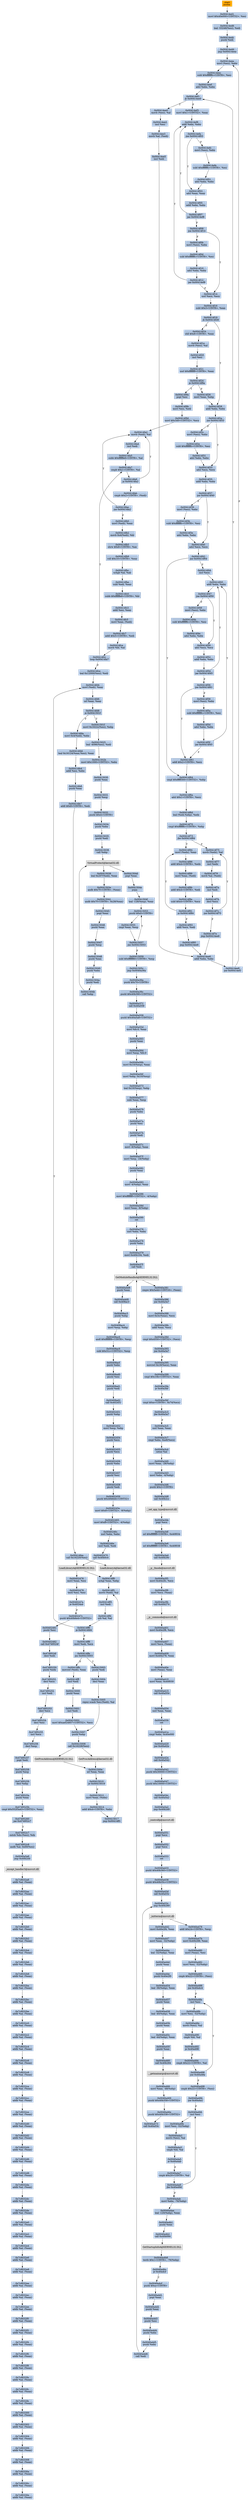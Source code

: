 digraph G {
node[shape=rectangle,style=filled,fillcolor=lightsteelblue,color=lightsteelblue]
bgcolor="transparent"
a0x00414ed0pusha_[label="start\npusha ",fillcolor="orange",color="lightgrey"];
a0x00414ed1movl_0x40e000UINT32_esi[label="0x00414ed1\nmovl $0x40e000<UINT32>, %esi"];
a0x00414ed6leal__53248esi__edi[label="0x00414ed6\nleal -53248(%esi), %edi"];
a0x00414edcpushl_edi[label="0x00414edc\npushl %edi"];
a0x00414eddjmp_0x00414eea[label="0x00414edd\njmp 0x00414eea"];
a0x00414eeamovl_esi__ebx[label="0x00414eea\nmovl (%esi), %ebx"];
a0x00414eecsubl_0xfffffffcUINT8_esi[label="0x00414eec\nsubl $0xfffffffc<UINT8>, %esi"];
a0x00414eefadcl_ebx_ebx[label="0x00414eef\nadcl %ebx, %ebx"];
a0x00414ef1jb_0x00414ee0[label="0x00414ef1\njb 0x00414ee0"];
a0x00414ee0movb_esi__al[label="0x00414ee0\nmovb (%esi), %al"];
a0x00414ee2incl_esi[label="0x00414ee2\nincl %esi"];
a0x00414ee3movb_al_edi_[label="0x00414ee3\nmovb %al, (%edi)"];
a0x00414ee5incl_edi[label="0x00414ee5\nincl %edi"];
a0x00414ee6addl_ebx_ebx[label="0x00414ee6\naddl %ebx, %ebx"];
a0x00414ee8jne_0x00414ef1[label="0x00414ee8\njne 0x00414ef1"];
a0x00414ef3movl_0x1UINT32_eax[label="0x00414ef3\nmovl $0x1<UINT32>, %eax"];
a0x00414ef8addl_ebx_ebx[label="0x00414ef8\naddl %ebx, %ebx"];
a0x00414efajne_0x00414f03[label="0x00414efa\njne 0x00414f03"];
a0x00414f03adcl_eax_eax[label="0x00414f03\nadcl %eax, %eax"];
a0x00414f05addl_ebx_ebx[label="0x00414f05\naddl %ebx, %ebx"];
a0x00414f07jae_0x00414ef8[label="0x00414f07\njae 0x00414ef8"];
a0x00414f09jne_0x00414f14[label="0x00414f09\njne 0x00414f14"];
a0x00414f14xorl_ecx_ecx[label="0x00414f14\nxorl %ecx, %ecx"];
a0x00414f16subl_0x3UINT8_eax[label="0x00414f16\nsubl $0x3<UINT8>, %eax"];
a0x00414f19jb_0x00414f28[label="0x00414f19\njb 0x00414f28"];
a0x00414f1bshll_0x8UINT8_eax[label="0x00414f1b\nshll $0x8<UINT8>, %eax"];
a0x00414f1emovb_esi__al[label="0x00414f1e\nmovb (%esi), %al"];
a0x00414f20incl_esi[label="0x00414f20\nincl %esi"];
a0x00414f21xorl_0xffffffffUINT8_eax[label="0x00414f21\nxorl $0xffffffff<UINT8>, %eax"];
a0x00414f24je_0x00414f9a[label="0x00414f24\nje 0x00414f9a"];
a0x00414f26movl_eax_ebp[label="0x00414f26\nmovl %eax, %ebp"];
a0x00414f28addl_ebx_ebx[label="0x00414f28\naddl %ebx, %ebx"];
a0x00414f2ajne_0x00414f33[label="0x00414f2a\njne 0x00414f33"];
a0x00414f33adcl_ecx_ecx[label="0x00414f33\nadcl %ecx, %ecx"];
a0x00414f35addl_ebx_ebx[label="0x00414f35\naddl %ebx, %ebx"];
a0x00414f37jne_0x00414f40[label="0x00414f37\njne 0x00414f40"];
a0x00414f40adcl_ecx_ecx[label="0x00414f40\nadcl %ecx, %ecx"];
a0x00414f42jne_0x00414f64[label="0x00414f42\njne 0x00414f64"];
a0x00414f64cmpl_0xfffff300UINT32_ebp[label="0x00414f64\ncmpl $0xfffff300<UINT32>, %ebp"];
a0x00414f6aadcl_0x1UINT8_ecx[label="0x00414f6a\nadcl $0x1<UINT8>, %ecx"];
a0x00414f6dleal_ediebp__edx[label="0x00414f6d\nleal (%edi,%ebp), %edx"];
a0x00414f70cmpl_0xfffffffcUINT8_ebp[label="0x00414f70\ncmpl $0xfffffffc<UINT8>, %ebp"];
a0x00414f73jbe_0x00414f84[label="0x00414f73\njbe 0x00414f84"];
a0x00414f84movl_edx__eax[label="0x00414f84\nmovl (%edx), %eax"];
a0x00414f86addl_0x4UINT8_edx[label="0x00414f86\naddl $0x4<UINT8>, %edx"];
a0x00414f89movl_eax_edi_[label="0x00414f89\nmovl %eax, (%edi)"];
a0x00414f8baddl_0x4UINT8_edi[label="0x00414f8b\naddl $0x4<UINT8>, %edi"];
a0x00414f8esubl_0x4UINT8_ecx[label="0x00414f8e\nsubl $0x4<UINT8>, %ecx"];
a0x00414f91ja_0x00414f84[label="0x00414f91\nja 0x00414f84"];
a0x00414f93addl_ecx_edi[label="0x00414f93\naddl %ecx, %edi"];
a0x00414f95jmp_0x00414ee6[label="0x00414f95\njmp 0x00414ee6"];
a0x00414f39movl_esi__ebx[label="0x00414f39\nmovl (%esi), %ebx"];
a0x00414f3bsubl_0xfffffffcUINT8_esi[label="0x00414f3b\nsubl $0xfffffffc<UINT8>, %esi"];
a0x00414f3eadcl_ebx_ebx[label="0x00414f3e\nadcl %ebx, %ebx"];
a0x00414f44incl_ecx[label="0x00414f44\nincl %ecx"];
a0x00414f45addl_ebx_ebx[label="0x00414f45\naddl %ebx, %ebx"];
a0x00414f47jne_0x00414f50[label="0x00414f47\njne 0x00414f50"];
a0x00414f50adcl_ecx_ecx[label="0x00414f50\nadcl %ecx, %ecx"];
a0x00414f52addl_ebx_ebx[label="0x00414f52\naddl %ebx, %ebx"];
a0x00414f54jae_0x00414f45[label="0x00414f54\njae 0x00414f45"];
a0x00414f56jne_0x00414f61[label="0x00414f56\njne 0x00414f61"];
a0x00414f61addl_0x2UINT8_ecx[label="0x00414f61\naddl $0x2<UINT8>, %ecx"];
a0x00414efcmovl_esi__ebx[label="0x00414efc\nmovl (%esi), %ebx"];
a0x00414efesubl_0xfffffffcUINT8_esi[label="0x00414efe\nsubl $0xfffffffc<UINT8>, %esi"];
a0x00414f01adcl_ebx_ebx[label="0x00414f01\nadcl %ebx, %ebx"];
a0x00414f49movl_esi__ebx[label="0x00414f49\nmovl (%esi), %ebx"];
a0x00414f4bsubl_0xfffffffcUINT8_esi[label="0x00414f4b\nsubl $0xfffffffc<UINT8>, %esi"];
a0x00414f4eadcl_ebx_ebx[label="0x00414f4e\nadcl %ebx, %ebx"];
a0x00414f2cmovl_esi__ebx[label="0x00414f2c\nmovl (%esi), %ebx"];
a0x00414f2esubl_0xfffffffcUINT8_esi[label="0x00414f2e\nsubl $0xfffffffc<UINT8>, %esi"];
a0x00414f31adcl_ebx_ebx[label="0x00414f31\nadcl %ebx, %ebx"];
a0x00414f0bmovl_esi__ebx[label="0x00414f0b\nmovl (%esi), %ebx"];
a0x00414f0dsubl_0xfffffffcUINT8_esi[label="0x00414f0d\nsubl $0xfffffffc<UINT8>, %esi"];
a0x00414f10adcl_ebx_ebx[label="0x00414f10\nadcl %ebx, %ebx"];
a0x00414f12jae_0x00414ef8[label="0x00414f12\njae 0x00414ef8"];
a0x00414f58movl_esi__ebx[label="0x00414f58\nmovl (%esi), %ebx"];
a0x00414f5asubl_0xfffffffcUINT8_esi[label="0x00414f5a\nsubl $0xfffffffc<UINT8>, %esi"];
a0x00414f5dadcl_ebx_ebx[label="0x00414f5d\nadcl %ebx, %ebx"];
a0x00414f5fjae_0x00414f45[label="0x00414f5f\njae 0x00414f45"];
a0x00414f75movb_edx__al[label="0x00414f75\nmovb (%edx), %al"];
a0x00414f77incl_edx[label="0x00414f77\nincl %edx"];
a0x00414f78movb_al_edi_[label="0x00414f78\nmovb %al, (%edi)"];
a0x00414f7aincl_edi[label="0x00414f7a\nincl %edi"];
a0x00414f7bdecl_ecx[label="0x00414f7b\ndecl %ecx"];
a0x00414f7cjne_0x00414f75[label="0x00414f7c\njne 0x00414f75"];
a0x00414f7ejmp_0x00414ee6[label="0x00414f7e\njmp 0x00414ee6"];
a0x00414f9apopl_esi[label="0x00414f9a\npopl %esi"];
a0x00414f9bmovl_esi_edi[label="0x00414f9b\nmovl %esi, %edi"];
a0x00414f9dmovl_0x3d0UINT32_ecx[label="0x00414f9d\nmovl $0x3d0<UINT32>, %ecx"];
a0x00414fa2movb_edi__al[label="0x00414fa2\nmovb (%edi), %al"];
a0x00414fa4incl_edi[label="0x00414fa4\nincl %edi"];
a0x00414fa5subb_0xffffffe8UINT8_al[label="0x00414fa5\nsubb $0xffffffe8<UINT8>, %al"];
a0x00414fa7cmpb_0x1UINT8_al[label="0x00414fa7\ncmpb $0x1<UINT8>, %al"];
a0x00414fa9ja_0x00414fa2[label="0x00414fa9\nja 0x00414fa2"];
a0x00414fabcmpb_0x2UINT8_edi_[label="0x00414fab\ncmpb $0x2<UINT8>, (%edi)"];
a0x00414faejne_0x00414fa2[label="0x00414fae\njne 0x00414fa2"];
a0x00414fb0movl_edi__eax[label="0x00414fb0\nmovl (%edi), %eax"];
a0x00414fb2movb_0x4edi__bl[label="0x00414fb2\nmovb 0x4(%edi), %bl"];
a0x00414fb5shrw_0x8UINT8_ax[label="0x00414fb5\nshrw $0x8<UINT8>, %ax"];
a0x00414fb9roll_0x10UINT8_eax[label="0x00414fb9\nroll $0x10<UINT8>, %eax"];
a0x00414fbcxchgb_al_ah[label="0x00414fbc\nxchgb %al, %ah"];
a0x00414fbesubl_edi_eax[label="0x00414fbe\nsubl %edi, %eax"];
a0x00414fc0subb_0xffffffe8UINT8_bl[label="0x00414fc0\nsubb $0xffffffe8<UINT8>, %bl"];
a0x00414fc3addl_esi_eax[label="0x00414fc3\naddl %esi, %eax"];
a0x00414fc5movl_eax_edi_[label="0x00414fc5\nmovl %eax, (%edi)"];
a0x00414fc7addl_0x5UINT8_edi[label="0x00414fc7\naddl $0x5<UINT8>, %edi"];
a0x00414fcamovb_bl_al[label="0x00414fca\nmovb %bl, %al"];
a0x00414fccloop_0x00414fa7[label="0x00414fcc\nloop 0x00414fa7"];
a0x00414fceleal_0x12000esi__edi[label="0x00414fce\nleal 0x12000(%esi), %edi"];
a0x00414fd4movl_edi__eax[label="0x00414fd4\nmovl (%edi), %eax"];
a0x00414fd6orl_eax_eax[label="0x00414fd6\norl %eax, %eax"];
a0x00414fd8je_0x0041501f[label="0x00414fd8\nje 0x0041501f"];
a0x00414fdamovl_0x4edi__ebx[label="0x00414fda\nmovl 0x4(%edi), %ebx"];
a0x00414fddleal_0x16124eaxesi__eax[label="0x00414fdd\nleal 0x16124(%eax,%esi), %eax"];
a0x00414fe4addl_esi_ebx[label="0x00414fe4\naddl %esi, %ebx"];
a0x00414fe6pushl_eax[label="0x00414fe6\npushl %eax"];
a0x00414fe7addl_0x8UINT8_edi[label="0x00414fe7\naddl $0x8<UINT8>, %edi"];
a0x00414feacall_0x16220esi_[label="0x00414fea\ncall 0x16220(%esi)"];
LoadLibraryA_kernel32_dll[label="LoadLibraryA@kernel32.dll",fillcolor="lightgrey",color="lightgrey"];
a0x00414ff0xchgl_eax_ebp[label="0x00414ff0\nxchgl %eax, %ebp"];
a0x00414ff1movb_edi__al[label="0x00414ff1\nmovb (%edi), %al"];
a0x00414ff3incl_edi[label="0x00414ff3\nincl %edi"];
a0x00414ff4orb_al_al[label="0x00414ff4\norb %al, %al"];
a0x00414ff6je_0x00414fd4[label="0x00414ff6\nje 0x00414fd4"];
a0x00414ff8movl_edi_ecx[label="0x00414ff8\nmovl %edi, %ecx"];
a0x00414ffajns_0x00415003[label="0x00414ffa\njns 0x00415003"];
a0x00415003pushl_edi[label="0x00415003\npushl %edi"];
a0x00415004decl_eax[label="0x00415004\ndecl %eax"];
a0x00415005repnz_scasb_es_edi__al[label="0x00415005\nrepnz scasb %es:(%edi), %al"];
a0x00415007pushl_ebp[label="0x00415007\npushl %ebp"];
a0x00415008call_0x16228esi_[label="0x00415008\ncall 0x16228(%esi)"];
GetProcAddress_kernel32_dll[label="GetProcAddress@kernel32.dll",fillcolor="lightgrey",color="lightgrey"];
a0x0041500eorl_eax_eax[label="0x0041500e\norl %eax, %eax"];
a0x00415010je_0x00415019[label="0x00415010\nje 0x00415019"];
a0x00415012movl_eax_ebx_[label="0x00415012\nmovl %eax, (%ebx)"];
a0x00415014addl_0x4UINT8_ebx[label="0x00415014\naddl $0x4<UINT8>, %ebx"];
a0x00415017jmp_0x00414ff1[label="0x00415017\njmp 0x00414ff1"];
GetProcAddress_KERNEL32_DLL[label="GetProcAddress@KERNEL32.DLL",fillcolor="lightgrey",color="lightgrey"];
LoadLibraryA_KERNEL32_DLL[label="LoadLibraryA@KERNEL32.DLL",fillcolor="lightgrey",color="lightgrey"];
a0x00414ffcmovzwl_edi__eax[label="0x00414ffc\nmovzwl (%edi), %eax"];
a0x00414fffincl_edi[label="0x00414fff\nincl %edi"];
a0x00415000pushl_eax[label="0x00415000\npushl %eax"];
a0x00415001incl_edi[label="0x00415001\nincl %edi"];
a0x00415002movl_0xaef24857UINT32_ecx[label="0x00415002\nmovl $0xaef24857<UINT32>, %ecx"];
a0x0041501fmovl_0x1622cesi__ebp[label="0x0041501f\nmovl 0x1622c(%esi), %ebp"];
a0x00415025leal__4096esi__edi[label="0x00415025\nleal -4096(%esi), %edi"];
a0x0041502bmovl_0x1000UINT32_ebx[label="0x0041502b\nmovl $0x1000<UINT32>, %ebx"];
a0x00415030pushl_eax[label="0x00415030\npushl %eax"];
a0x00415031pushl_esp[label="0x00415031\npushl %esp"];
a0x00415032pushl_0x4UINT8[label="0x00415032\npushl $0x4<UINT8>"];
a0x00415034pushl_ebx[label="0x00415034\npushl %ebx"];
a0x00415035pushl_edi[label="0x00415035\npushl %edi"];
a0x00415036call_ebp[label="0x00415036\ncall %ebp"];
VirtualProtect_kernel32_dll[label="VirtualProtect@kernel32.dll",fillcolor="lightgrey",color="lightgrey"];
a0x00415038leal_0x207edi__eax[label="0x00415038\nleal 0x207(%edi), %eax"];
a0x0041503eandb_0x7fUINT8_eax_[label="0x0041503e\nandb $0x7f<UINT8>, (%eax)"];
a0x00415041andb_0x7fUINT8_0x28eax_[label="0x00415041\nandb $0x7f<UINT8>, 0x28(%eax)"];
a0x00415045popl_eax[label="0x00415045\npopl %eax"];
a0x00415046pushl_eax[label="0x00415046\npushl %eax"];
a0x00415047pushl_esp[label="0x00415047\npushl %esp"];
a0x00415048pushl_eax[label="0x00415048\npushl %eax"];
a0x00415049pushl_ebx[label="0x00415049\npushl %ebx"];
a0x0041504apushl_edi[label="0x0041504a\npushl %edi"];
a0x0041504bcall_ebp[label="0x0041504b\ncall %ebp"];
a0x0041504dpopl_eax[label="0x0041504d\npopl %eax"];
a0x0041504epopa_[label="0x0041504e\npopa "];
a0x0041504fleal__128esp__eax[label="0x0041504f\nleal -128(%esp), %eax"];
a0x00415053pushl_0x0UINT8[label="0x00415053\npushl $0x0<UINT8>"];
a0x00415055cmpl_eax_esp[label="0x00415055\ncmpl %eax, %esp"];
a0x00415057jne_0x00415053[label="0x00415057\njne 0x00415053"];
a0x00415059subl_0xffffff80UINT8_esp[label="0x00415059\nsubl $0xffffff80<UINT8>, %esp"];
a0x0041505cjmp_0x0040a36a[label="0x0041505c\njmp 0x0040a36a"];
a0x0040a36apushl_0x70UINT8[label="0x0040a36a\npushl $0x70<UINT8>"];
a0x0040a36cpushl_0x40b390UINT32[label="0x0040a36c\npushl $0x40b390<UINT32>"];
a0x0040a371call_0x40a558[label="0x0040a371\ncall 0x40a558"];
a0x0040a558pushl_0x40a5a8UINT32[label="0x0040a558\npushl $0x40a5a8<UINT32>"];
a0x0040a55dmovl_fs_0_eax[label="0x0040a55d\nmovl %fs:0, %eax"];
a0x0040a563pushl_eax[label="0x0040a563\npushl %eax"];
a0x0040a564movl_esp_fs_0[label="0x0040a564\nmovl %esp, %fs:0"];
a0x0040a56bmovl_0x10esp__eax[label="0x0040a56b\nmovl 0x10(%esp), %eax"];
a0x0040a56fmovl_ebp_0x10esp_[label="0x0040a56f\nmovl %ebp, 0x10(%esp)"];
a0x0040a573leal_0x10esp__ebp[label="0x0040a573\nleal 0x10(%esp), %ebp"];
a0x0040a577subl_eax_esp[label="0x0040a577\nsubl %eax, %esp"];
a0x0040a579pushl_ebx[label="0x0040a579\npushl %ebx"];
a0x0040a57apushl_esi[label="0x0040a57a\npushl %esi"];
a0x0040a57bpushl_edi[label="0x0040a57b\npushl %edi"];
a0x0040a57cmovl__8ebp__eax[label="0x0040a57c\nmovl -8(%ebp), %eax"];
a0x0040a57fmovl_esp__24ebp_[label="0x0040a57f\nmovl %esp, -24(%ebp)"];
a0x0040a582pushl_eax[label="0x0040a582\npushl %eax"];
a0x0040a583movl__4ebp__eax[label="0x0040a583\nmovl -4(%ebp), %eax"];
a0x0040a586movl_0xffffffffUINT32__4ebp_[label="0x0040a586\nmovl $0xffffffff<UINT32>, -4(%ebp)"];
a0x0040a58dmovl_eax__8ebp_[label="0x0040a58d\nmovl %eax, -8(%ebp)"];
a0x0040a590ret[label="0x0040a590\nret"];
a0x0040a376xorl_ebx_ebx[label="0x0040a376\nxorl %ebx, %ebx"];
a0x0040a378pushl_ebx[label="0x0040a378\npushl %ebx"];
a0x0040a379movl_0x40b104_edi[label="0x0040a379\nmovl 0x40b104, %edi"];
a0x0040a37fcall_edi[label="0x0040a37f\ncall %edi"];
GetModuleHandleA_KERNEL32_DLL[label="GetModuleHandleA@KERNEL32.DLL",fillcolor="lightgrey",color="lightgrey"];
a0x0040a381cmpw_0x5a4dUINT16_eax_[label="0x0040a381\ncmpw $0x5a4d<UINT16>, (%eax)"];
a0x0040a386jne_0x40a3a7[label="0x0040a386\njne 0x40a3a7"];
a0x0040a388movl_0x3ceax__ecx[label="0x0040a388\nmovl 0x3c(%eax), %ecx"];
a0x0040a38baddl_eax_ecx[label="0x0040a38b\naddl %eax, %ecx"];
a0x0040a38dcmpl_0x4550UINT32_ecx_[label="0x0040a38d\ncmpl $0x4550<UINT32>, (%ecx)"];
a0x0040a393jne_0x40a3a7[label="0x0040a393\njne 0x40a3a7"];
a0x0040a395movzwl_0x18ecx__eax[label="0x0040a395\nmovzwl 0x18(%ecx), %eax"];
a0x0040a399cmpl_0x10bUINT32_eax[label="0x0040a399\ncmpl $0x10b<UINT32>, %eax"];
a0x0040a39eje_0x40a3bf[label="0x0040a39e\nje 0x40a3bf"];
a0x0040a3bfcmpl_0xeUINT8_0x74ecx_[label="0x0040a3bf\ncmpl $0xe<UINT8>, 0x74(%ecx)"];
a0x0040a3c3jbe_0x40a3a7[label="0x0040a3c3\njbe 0x40a3a7"];
a0x0040a3c5xorl_eax_eax[label="0x0040a3c5\nxorl %eax, %eax"];
a0x0040a3c7cmpl_ebx_0xe8ecx_[label="0x0040a3c7\ncmpl %ebx, 0xe8(%ecx)"];
a0x0040a3cdsetne_al[label="0x0040a3cd\nsetne %al"];
a0x0040a3d0movl_eax__28ebp_[label="0x0040a3d0\nmovl %eax, -28(%ebp)"];
a0x0040a3d3movl_ebx__4ebp_[label="0x0040a3d3\nmovl %ebx, -4(%ebp)"];
a0x0040a3d6pushl_0x2UINT8[label="0x0040a3d6\npushl $0x2<UINT8>"];
a0x0040a3d8call_0x40b2cc[label="0x0040a3d8\ncall 0x40b2cc"];
a__set_app_type_msvcrt_dll[label="__set_app_type@msvcrt.dll",fillcolor="lightgrey",color="lightgrey"];
a0x0040a3depopl_ecx[label="0x0040a3de\npopl %ecx"];
a0x0040a3dforl_0xffffffffUINT8_0x40f034[label="0x0040a3df\norl $0xffffffff<UINT8>, 0x40f034"];
a0x0040a3e6orl_0xffffffffUINT8_0x40f038[label="0x0040a3e6\norl $0xffffffff<UINT8>, 0x40f038"];
a0x0040a3edcall_0x40b29c[label="0x0040a3ed\ncall 0x40b29c"];
a__p__fmode_msvcrt_dll[label="__p__fmode@msvcrt.dll",fillcolor="lightgrey",color="lightgrey"];
a0x0040a3f3movl_0x40e2fc_ecx[label="0x0040a3f3\nmovl 0x40e2fc, %ecx"];
a0x0040a3f9movl_ecx_eax_[label="0x0040a3f9\nmovl %ecx, (%eax)"];
a0x0040a3fbcall_0x40b274[label="0x0040a3fb\ncall 0x40b274"];
a__p__commode_msvcrt_dll[label="__p__commode@msvcrt.dll",fillcolor="lightgrey",color="lightgrey"];
a0x0040a401movl_0x40e2f8_ecx[label="0x0040a401\nmovl 0x40e2f8, %ecx"];
a0x0040a407movl_ecx_eax_[label="0x0040a407\nmovl %ecx, (%eax)"];
a0x0040a409movl_0x40b278_eax[label="0x0040a409\nmovl 0x40b278, %eax"];
a0x0040a40emovl_eax__eax[label="0x0040a40e\nmovl (%eax), %eax"];
a0x0040a410movl_eax_0x40f030[label="0x0040a410\nmovl %eax, 0x40f030"];
a0x0040a415call_0x40a554[label="0x0040a415\ncall 0x40a554"];
a0x0040a554xorl_eax_eax[label="0x0040a554\nxorl %eax, %eax"];
a0x0040a556ret[label="0x0040a556\nret"];
a0x0040a41acmpl_ebx_0x40e000[label="0x0040a41a\ncmpl %ebx, 0x40e000"];
a0x0040a420jne_0x40a42e[label="0x0040a420\njne 0x40a42e"];
a0x0040a42ecall_0x40a542[label="0x0040a42e\ncall 0x40a542"];
a0x0040a542pushl_0x30000UINT32[label="0x0040a542\npushl $0x30000<UINT32>"];
a0x0040a547pushl_0x10000UINT32[label="0x0040a547\npushl $0x10000<UINT32>"];
a0x0040a54ccall_0x40a5a2[label="0x0040a54c\ncall 0x40a5a2"];
a0x0040a5a2jmp_0x40b2d0[label="0x0040a5a2\njmp 0x40b2d0"];
a_controlfp_msvcrt_dll[label="_controlfp@msvcrt.dll",fillcolor="lightgrey",color="lightgrey"];
a0x0040a551popl_ecx[label="0x0040a551\npopl %ecx"];
a0x0040a552popl_ecx[label="0x0040a552\npopl %ecx"];
a0x0040a553ret[label="0x0040a553\nret"];
a0x0040a433pushl_0x40b360UINT32[label="0x0040a433\npushl $0x40b360<UINT32>"];
a0x0040a438pushl_0x40b35cUINT32[label="0x0040a438\npushl $0x40b35c<UINT32>"];
a0x0040a43dcall_0x40a53c[label="0x0040a43d\ncall 0x40a53c"];
a0x0040a53cjmp_0x40b280[label="0x0040a53c\njmp 0x40b280"];
a_initterm_msvcrt_dll[label="_initterm@msvcrt.dll",fillcolor="lightgrey",color="lightgrey"];
a0x0040a442movl_0x40e2f4_eax[label="0x0040a442\nmovl 0x40e2f4, %eax"];
a0x0040a447movl_eax__32ebp_[label="0x0040a447\nmovl %eax, -32(%ebp)"];
a0x0040a44aleal__32ebp__eax[label="0x0040a44a\nleal -32(%ebp), %eax"];
a0x0040a44dpushl_eax[label="0x0040a44d\npushl %eax"];
a0x0040a44epushl_0x40e2f0[label="0x0040a44e\npushl 0x40e2f0"];
a0x0040a454leal__36ebp__eax[label="0x0040a454\nleal -36(%ebp), %eax"];
a0x0040a457pushl_eax[label="0x0040a457\npushl %eax"];
a0x0040a458leal__40ebp__eax[label="0x0040a458\nleal -40(%ebp), %eax"];
a0x0040a45bpushl_eax[label="0x0040a45b\npushl %eax"];
a0x0040a45cleal__44ebp__eax[label="0x0040a45c\nleal -44(%ebp), %eax"];
a0x0040a45fpushl_eax[label="0x0040a45f\npushl %eax"];
a0x0040a460call_0x40b284[label="0x0040a460\ncall 0x40b284"];
a__getmainargs_msvcrt_dll[label="__getmainargs@msvcrt.dll",fillcolor="lightgrey",color="lightgrey"];
a0x0040a466movl_eax__48ebp_[label="0x0040a466\nmovl %eax, -48(%ebp)"];
a0x0040a469pushl_0x40b358UINT32[label="0x0040a469\npushl $0x40b358<UINT32>"];
a0x0040a46epushl_0x40b338UINT32[label="0x0040a46e\npushl $0x40b338<UINT32>"];
a0x0040a473call_0x40a53c[label="0x0040a473\ncall 0x40a53c"];
a0x0040a478addl_0x24UINT8_esp[label="0x0040a478\naddl $0x24<UINT8>, %esp"];
a0x0040a47bmovl_0x40b288_eax[label="0x0040a47b\nmovl 0x40b288, %eax"];
a0x0040a480movl_eax__esi[label="0x0040a480\nmovl (%eax), %esi"];
a0x0040a482movl_esi__52ebp_[label="0x0040a482\nmovl %esi, -52(%ebp)"];
a0x0040a485cmpb_0x22UINT8_esi_[label="0x0040a485\ncmpb $0x22<UINT8>, (%esi)"];
a0x0040a488jne_0x40a4c4[label="0x0040a488\njne 0x40a4c4"];
a0x0040a48aincl_esi[label="0x0040a48a\nincl %esi"];
a0x0040a48bmovl_esi__52ebp_[label="0x0040a48b\nmovl %esi, -52(%ebp)"];
a0x0040a48emovb_esi__al[label="0x0040a48e\nmovb (%esi), %al"];
a0x0040a490cmpb_bl_al[label="0x0040a490\ncmpb %bl, %al"];
a0x0040a492je_0x40a498[label="0x0040a492\nje 0x40a498"];
a0x0040a494cmpb_0x22UINT8_al[label="0x0040a494\ncmpb $0x22<UINT8>, %al"];
a0x0040a496jne_0x40a48a[label="0x0040a496\njne 0x40a48a"];
a0x0040a498cmpb_0x22UINT8_esi_[label="0x0040a498\ncmpb $0x22<UINT8>, (%esi)"];
a0x0040a49bjne_0x40a4a1[label="0x0040a49b\njne 0x40a4a1"];
a0x0040a49dincl_esi[label="0x0040a49d\nincl %esi"];
a0x0040a49emovl_esi__52ebp_[label="0x0040a49e\nmovl %esi, -52(%ebp)"];
a0x0040a4a1movb_esi__al[label="0x0040a4a1\nmovb (%esi), %al"];
a0x0040a4a3cmpb_bl_al[label="0x0040a4a3\ncmpb %bl, %al"];
a0x0040a4a5je_0x40a4ab[label="0x0040a4a5\nje 0x40a4ab"];
a0x0040a4a7cmpb_0x20UINT8_al[label="0x0040a4a7\ncmpb $0x20<UINT8>, %al"];
a0x0040a4a9jbe_0x40a49d[label="0x0040a4a9\njbe 0x40a49d"];
a0x0040a4abmovl_ebx__76ebp_[label="0x0040a4ab\nmovl %ebx, -76(%ebp)"];
a0x0040a4aeleal__120ebp__eax[label="0x0040a4ae\nleal -120(%ebp), %eax"];
a0x0040a4b1pushl_eax[label="0x0040a4b1\npushl %eax"];
a0x0040a4b2call_0x40b094[label="0x0040a4b2\ncall 0x40b094"];
GetStartupInfoA_KERNEL32_DLL[label="GetStartupInfoA@KERNEL32.DLL",fillcolor="lightgrey",color="lightgrey"];
a0x0040a4b8testb_0x1UINT8__76ebp_[label="0x0040a4b8\ntestb $0x1<UINT8>, -76(%ebp)"];
a0x0040a4bcje_0x40a4cf[label="0x0040a4bc\nje 0x40a4cf"];
a0x0040a4cfpushl_0xaUINT8[label="0x0040a4cf\npushl $0xa<UINT8>"];
a0x0040a4d1popl_eax[label="0x0040a4d1\npopl %eax"];
a0x0040a4d2pushl_eax[label="0x0040a4d2\npushl %eax"];
a0x0040a4d3pushl_esi[label="0x0040a4d3\npushl %esi"];
a0x0040a4d4pushl_ebx[label="0x0040a4d4\npushl %ebx"];
a0x0040a4d5pushl_ebx[label="0x0040a4d5\npushl %ebx"];
a0x0040a4d6call_edi[label="0x0040a4d6\ncall %edi"];
a0x0040a4d8pushl_eax[label="0x0040a4d8\npushl %eax"];
a0x0040a4d9call_0x408ac3[label="0x0040a4d9\ncall 0x408ac3"];
a0x00408ac3pushl_ebp[label="0x00408ac3\npushl %ebp"];
a0x00408ac4movl_esp_ebp[label="0x00408ac4\nmovl %esp, %ebp"];
a0x00408ac6andl_0xfffffff8UINT8_esp[label="0x00408ac6\nandl $0xfffffff8<UINT8>, %esp"];
a0x00408ac9subl_0x31cUINT32_esp[label="0x00408ac9\nsubl $0x31c<UINT32>, %esp"];
a0x00408acfpushl_ebx[label="0x00408acf\npushl %ebx"];
a0x00408ad0pushl_esi[label="0x00408ad0\npushl %esi"];
a0x00408ad1pushl_edi[label="0x00408ad1\npushl %edi"];
a0x00408ad2call_0x402451[label="0x00408ad2\ncall 0x402451"];
a0x00402451pushl_ebp[label="0x00402451\npushl %ebp"];
a0x00402452movl_esp_ebp[label="0x00402452\nmovl %esp, %ebp"];
a0x00402454pushl_ecx[label="0x00402454\npushl %ecx"];
a0x00402455pushl_ecx[label="0x00402455\npushl %ecx"];
a0x00402456pushl_ebx[label="0x00402456\npushl %ebx"];
a0x00402457pushl_esi[label="0x00402457\npushl %esi"];
a0x00402458pushl_edi[label="0x00402458\npushl %edi"];
a0x00402459pushl_0x40b6d4UINT32[label="0x00402459\npushl $0x40b6d4<UINT32>"];
a0x0040245emovl_0x8UINT32__8ebp_[label="0x0040245e\nmovl $0x8<UINT32>, -8(%ebp)"];
a0x00402465movl_0xffUINT32__4ebp_[label="0x00402465\nmovl $0xff<UINT32>, -4(%ebp)"];
a0x0040246cxorl_ebx_ebx[label="0x0040246c\nxorl %ebx, %ebx"];
a0x0040246exorl_edi_edi[label="0x0040246e\nxorl %edi, %edi"];
a0x00402470call_0x40b0c4[label="0x00402470\ncall 0x40b0c4"];
a0x00402476movl_eax_esi[label="0x00402476\nmovl %eax, %esi"];
a0x00402478testl_esi_esi[label="0x00402478\ntestl %esi, %esi"];
a0x0040247aje_0x4024a4[label="0x0040247a\nje 0x4024a4"];
a0x0040247cpushl_0x40b6e4UINT32[label="0x0040247c\npushl $0x40b6e4<UINT32>"];
a0x00402481pushl_esi[label="0x00402481\npushl %esi"];
a0x00402482call_0x4749524f[label="0x00402482\ncall 0x4749524f"];
a0x4749524fdecl_edi[label="0x4749524f\ndecl %edi"];
a0x47495250pushl_edx[label="0x47495250\npushl %edx"];
a0x47495251decl_ecx[label="0x47495251\ndecl %ecx"];
a0x47495252incl_edi[label="0x47495252\nincl %edi"];
a0x47495253decl_ecx[label="0x47495253\ndecl %ecx"];
a0x47495254decl_esi[label="0x47495254\ndecl %esi"];
a0x47495255incl_ecx[label="0x47495255\nincl %ecx"];
a0x47495256decl_esp[label="0x47495256\ndecl %esp"];
a0x47495257popl_edi[label="0x47495257\npopl %edi"];
a0x47495258pushl_esp[label="0x47495258\npushl %esp"];
a0x47495259decl_ebp[label="0x47495259\ndecl %ebp"];
a0x4749525apushl_eax[label="0x4749525a\npushl %eax"];
a0x4749525bcmpl_0x552f3a43UINT32_eax[label="0x4749525b\ncmpl $0x552f3a43<UINT32>, %eax"];
a0x47495260jae_0x474952c7[label="0x47495260\njae 0x474952c7"];
a0x474952c7outsb_ds_esi__dx[label="0x474952c7\noutsb %ds:(%esi), %dx"];
a0x474952c8andb_al_0x69esi_[label="0x474952c8\nandb %al, 0x69(%esi)"];
a0x0040a5a8jmp_0x40b2d4[label="0x0040a5a8\njmp 0x40b2d4"];
a_except_handler3_msvcrt_dll[label="_except_handler3@msvcrt.dll",fillcolor="lightgrey",color="lightgrey"];
a0x7c9032a8addb_al_eax_[label="0x7c9032a8\naddb %al, (%eax)"];
a0x7c9032aaaddb_al_eax_[label="0x7c9032aa\naddb %al, (%eax)"];
a0x7c9032acaddb_al_eax_[label="0x7c9032ac\naddb %al, (%eax)"];
a0x7c9032aeaddb_al_eax_[label="0x7c9032ae\naddb %al, (%eax)"];
a0x7c9032b0addb_al_eax_[label="0x7c9032b0\naddb %al, (%eax)"];
a0x7c9032b2addb_al_eax_[label="0x7c9032b2\naddb %al, (%eax)"];
a0x7c9032b4addb_al_eax_[label="0x7c9032b4\naddb %al, (%eax)"];
a0x7c9032b6addb_al_eax_[label="0x7c9032b6\naddb %al, (%eax)"];
a0x7c9032b8addb_al_eax_[label="0x7c9032b8\naddb %al, (%eax)"];
a0x7c9032baaddb_al_eax_[label="0x7c9032ba\naddb %al, (%eax)"];
a0x7c9032bcaddb_al_eax_[label="0x7c9032bc\naddb %al, (%eax)"];
a0x7c9032beaddb_al_eax_[label="0x7c9032be\naddb %al, (%eax)"];
a0x7c9032c0addb_al_eax_[label="0x7c9032c0\naddb %al, (%eax)"];
a0x7c9032c2addb_al_eax_[label="0x7c9032c2\naddb %al, (%eax)"];
a0x7c9032c4addb_al_eax_[label="0x7c9032c4\naddb %al, (%eax)"];
a0x7c9032c6addb_al_eax_[label="0x7c9032c6\naddb %al, (%eax)"];
a0x7c9032c8addb_al_eax_[label="0x7c9032c8\naddb %al, (%eax)"];
a0x7c9032caaddb_al_eax_[label="0x7c9032ca\naddb %al, (%eax)"];
a0x7c9032ccaddb_al_eax_[label="0x7c9032cc\naddb %al, (%eax)"];
a0x7c9032ceaddb_al_eax_[label="0x7c9032ce\naddb %al, (%eax)"];
a0x7c9032d0addb_al_eax_[label="0x7c9032d0\naddb %al, (%eax)"];
a0x7c9032d2addb_al_eax_[label="0x7c9032d2\naddb %al, (%eax)"];
a0x7c9032d4addb_al_eax_[label="0x7c9032d4\naddb %al, (%eax)"];
a0x7c9032d6addb_al_eax_[label="0x7c9032d6\naddb %al, (%eax)"];
a0x7c9032d8addb_al_eax_[label="0x7c9032d8\naddb %al, (%eax)"];
a0x7c9032daaddb_al_eax_[label="0x7c9032da\naddb %al, (%eax)"];
a0x7c9032dcaddb_al_eax_[label="0x7c9032dc\naddb %al, (%eax)"];
a0x7c9032deaddb_al_eax_[label="0x7c9032de\naddb %al, (%eax)"];
a0x7c9032e0addb_al_eax_[label="0x7c9032e0\naddb %al, (%eax)"];
a0x7c9032e2addb_al_eax_[label="0x7c9032e2\naddb %al, (%eax)"];
a0x7c9032e4addb_al_eax_[label="0x7c9032e4\naddb %al, (%eax)"];
a0x7c9032e6addb_al_eax_[label="0x7c9032e6\naddb %al, (%eax)"];
a0x7c9032e8addb_al_eax_[label="0x7c9032e8\naddb %al, (%eax)"];
a0x7c9032eaaddb_al_eax_[label="0x7c9032ea\naddb %al, (%eax)"];
a0x7c9032ecaddb_al_eax_[label="0x7c9032ec\naddb %al, (%eax)"];
a0x7c9032eeaddb_al_eax_[label="0x7c9032ee\naddb %al, (%eax)"];
a0x7c9032f0addb_al_eax_[label="0x7c9032f0\naddb %al, (%eax)"];
a0x7c9032f2addb_al_eax_[label="0x7c9032f2\naddb %al, (%eax)"];
a0x7c9032f4addb_al_eax_[label="0x7c9032f4\naddb %al, (%eax)"];
a0x7c9032f6addb_al_eax_[label="0x7c9032f6\naddb %al, (%eax)"];
a0x7c9032f8addb_al_eax_[label="0x7c9032f8\naddb %al, (%eax)"];
a0x7c9032faaddb_al_eax_[label="0x7c9032fa\naddb %al, (%eax)"];
a0x7c9032fcaddb_al_eax_[label="0x7c9032fc\naddb %al, (%eax)"];
a0x7c9032feaddb_al_eax_[label="0x7c9032fe\naddb %al, (%eax)"];
a0x7c903300addb_al_eax_[label="0x7c903300\naddb %al, (%eax)"];
a0x7c903302addb_al_eax_[label="0x7c903302\naddb %al, (%eax)"];
a0x7c903304addb_al_eax_[label="0x7c903304\naddb %al, (%eax)"];
a0x7c903306addb_al_eax_[label="0x7c903306\naddb %al, (%eax)"];
a0x7c903308addb_al_eax_[label="0x7c903308\naddb %al, (%eax)"];
a0x7c90330aaddb_al_eax_[label="0x7c90330a\naddb %al, (%eax)"];
a0x7c90330caddb_al_eax_[label="0x7c90330c\naddb %al, (%eax)"];
a0x7c90330eaddb_al_eax_[label="0x7c90330e\naddb %al, (%eax)"];
a0x00414ed0pusha_ -> a0x00414ed1movl_0x40e000UINT32_esi [color="#000000"];
a0x00414ed1movl_0x40e000UINT32_esi -> a0x00414ed6leal__53248esi__edi [color="#000000"];
a0x00414ed6leal__53248esi__edi -> a0x00414edcpushl_edi [color="#000000"];
a0x00414edcpushl_edi -> a0x00414eddjmp_0x00414eea [color="#000000"];
a0x00414eddjmp_0x00414eea -> a0x00414eeamovl_esi__ebx [color="#000000"];
a0x00414eeamovl_esi__ebx -> a0x00414eecsubl_0xfffffffcUINT8_esi [color="#000000"];
a0x00414eecsubl_0xfffffffcUINT8_esi -> a0x00414eefadcl_ebx_ebx [color="#000000"];
a0x00414eefadcl_ebx_ebx -> a0x00414ef1jb_0x00414ee0 [color="#000000"];
a0x00414ef1jb_0x00414ee0 -> a0x00414ee0movb_esi__al [color="#000000",label="T"];
a0x00414ee0movb_esi__al -> a0x00414ee2incl_esi [color="#000000"];
a0x00414ee2incl_esi -> a0x00414ee3movb_al_edi_ [color="#000000"];
a0x00414ee3movb_al_edi_ -> a0x00414ee5incl_edi [color="#000000"];
a0x00414ee5incl_edi -> a0x00414ee6addl_ebx_ebx [color="#000000"];
a0x00414ee6addl_ebx_ebx -> a0x00414ee8jne_0x00414ef1 [color="#000000"];
a0x00414ee8jne_0x00414ef1 -> a0x00414ef1jb_0x00414ee0 [color="#000000",label="T"];
a0x00414ee8jne_0x00414ef1 -> a0x00414eeamovl_esi__ebx [color="#000000",label="F"];
a0x00414ef1jb_0x00414ee0 -> a0x00414ef3movl_0x1UINT32_eax [color="#000000",label="F"];
a0x00414ef3movl_0x1UINT32_eax -> a0x00414ef8addl_ebx_ebx [color="#000000"];
a0x00414ef8addl_ebx_ebx -> a0x00414efajne_0x00414f03 [color="#000000"];
a0x00414efajne_0x00414f03 -> a0x00414f03adcl_eax_eax [color="#000000",label="T"];
a0x00414f03adcl_eax_eax -> a0x00414f05addl_ebx_ebx [color="#000000"];
a0x00414f05addl_ebx_ebx -> a0x00414f07jae_0x00414ef8 [color="#000000"];
a0x00414f07jae_0x00414ef8 -> a0x00414f09jne_0x00414f14 [color="#000000",label="F"];
a0x00414f09jne_0x00414f14 -> a0x00414f14xorl_ecx_ecx [color="#000000",label="T"];
a0x00414f14xorl_ecx_ecx -> a0x00414f16subl_0x3UINT8_eax [color="#000000"];
a0x00414f16subl_0x3UINT8_eax -> a0x00414f19jb_0x00414f28 [color="#000000"];
a0x00414f19jb_0x00414f28 -> a0x00414f1bshll_0x8UINT8_eax [color="#000000",label="F"];
a0x00414f1bshll_0x8UINT8_eax -> a0x00414f1emovb_esi__al [color="#000000"];
a0x00414f1emovb_esi__al -> a0x00414f20incl_esi [color="#000000"];
a0x00414f20incl_esi -> a0x00414f21xorl_0xffffffffUINT8_eax [color="#000000"];
a0x00414f21xorl_0xffffffffUINT8_eax -> a0x00414f24je_0x00414f9a [color="#000000"];
a0x00414f24je_0x00414f9a -> a0x00414f26movl_eax_ebp [color="#000000",label="F"];
a0x00414f26movl_eax_ebp -> a0x00414f28addl_ebx_ebx [color="#000000"];
a0x00414f28addl_ebx_ebx -> a0x00414f2ajne_0x00414f33 [color="#000000"];
a0x00414f2ajne_0x00414f33 -> a0x00414f33adcl_ecx_ecx [color="#000000",label="T"];
a0x00414f33adcl_ecx_ecx -> a0x00414f35addl_ebx_ebx [color="#000000"];
a0x00414f35addl_ebx_ebx -> a0x00414f37jne_0x00414f40 [color="#000000"];
a0x00414f37jne_0x00414f40 -> a0x00414f40adcl_ecx_ecx [color="#000000",label="T"];
a0x00414f40adcl_ecx_ecx -> a0x00414f42jne_0x00414f64 [color="#000000"];
a0x00414f42jne_0x00414f64 -> a0x00414f64cmpl_0xfffff300UINT32_ebp [color="#000000",label="T"];
a0x00414f64cmpl_0xfffff300UINT32_ebp -> a0x00414f6aadcl_0x1UINT8_ecx [color="#000000"];
a0x00414f6aadcl_0x1UINT8_ecx -> a0x00414f6dleal_ediebp__edx [color="#000000"];
a0x00414f6dleal_ediebp__edx -> a0x00414f70cmpl_0xfffffffcUINT8_ebp [color="#000000"];
a0x00414f70cmpl_0xfffffffcUINT8_ebp -> a0x00414f73jbe_0x00414f84 [color="#000000"];
a0x00414f73jbe_0x00414f84 -> a0x00414f84movl_edx__eax [color="#000000",label="T"];
a0x00414f84movl_edx__eax -> a0x00414f86addl_0x4UINT8_edx [color="#000000"];
a0x00414f86addl_0x4UINT8_edx -> a0x00414f89movl_eax_edi_ [color="#000000"];
a0x00414f89movl_eax_edi_ -> a0x00414f8baddl_0x4UINT8_edi [color="#000000"];
a0x00414f8baddl_0x4UINT8_edi -> a0x00414f8esubl_0x4UINT8_ecx [color="#000000"];
a0x00414f8esubl_0x4UINT8_ecx -> a0x00414f91ja_0x00414f84 [color="#000000"];
a0x00414f91ja_0x00414f84 -> a0x00414f93addl_ecx_edi [color="#000000",label="F"];
a0x00414f93addl_ecx_edi -> a0x00414f95jmp_0x00414ee6 [color="#000000"];
a0x00414f95jmp_0x00414ee6 -> a0x00414ee6addl_ebx_ebx [color="#000000"];
a0x00414f37jne_0x00414f40 -> a0x00414f39movl_esi__ebx [color="#000000",label="F"];
a0x00414f39movl_esi__ebx -> a0x00414f3bsubl_0xfffffffcUINT8_esi [color="#000000"];
a0x00414f3bsubl_0xfffffffcUINT8_esi -> a0x00414f3eadcl_ebx_ebx [color="#000000"];
a0x00414f3eadcl_ebx_ebx -> a0x00414f40adcl_ecx_ecx [color="#000000"];
a0x00414f19jb_0x00414f28 -> a0x00414f28addl_ebx_ebx [color="#000000",label="T"];
a0x00414f42jne_0x00414f64 -> a0x00414f44incl_ecx [color="#000000",label="F"];
a0x00414f44incl_ecx -> a0x00414f45addl_ebx_ebx [color="#000000"];
a0x00414f45addl_ebx_ebx -> a0x00414f47jne_0x00414f50 [color="#000000"];
a0x00414f47jne_0x00414f50 -> a0x00414f50adcl_ecx_ecx [color="#000000",label="T"];
a0x00414f50adcl_ecx_ecx -> a0x00414f52addl_ebx_ebx [color="#000000"];
a0x00414f52addl_ebx_ebx -> a0x00414f54jae_0x00414f45 [color="#000000"];
a0x00414f54jae_0x00414f45 -> a0x00414f56jne_0x00414f61 [color="#000000",label="F"];
a0x00414f56jne_0x00414f61 -> a0x00414f61addl_0x2UINT8_ecx [color="#000000",label="T"];
a0x00414f61addl_0x2UINT8_ecx -> a0x00414f64cmpl_0xfffff300UINT32_ebp [color="#000000"];
a0x00414f91ja_0x00414f84 -> a0x00414f84movl_edx__eax [color="#000000",label="T"];
a0x00414efajne_0x00414f03 -> a0x00414efcmovl_esi__ebx [color="#000000",label="F"];
a0x00414efcmovl_esi__ebx -> a0x00414efesubl_0xfffffffcUINT8_esi [color="#000000"];
a0x00414efesubl_0xfffffffcUINT8_esi -> a0x00414f01adcl_ebx_ebx [color="#000000"];
a0x00414f01adcl_ebx_ebx -> a0x00414f03adcl_eax_eax [color="#000000"];
a0x00414f54jae_0x00414f45 -> a0x00414f45addl_ebx_ebx [color="#000000",label="T"];
a0x00414f47jne_0x00414f50 -> a0x00414f49movl_esi__ebx [color="#000000",label="F"];
a0x00414f49movl_esi__ebx -> a0x00414f4bsubl_0xfffffffcUINT8_esi [color="#000000"];
a0x00414f4bsubl_0xfffffffcUINT8_esi -> a0x00414f4eadcl_ebx_ebx [color="#000000"];
a0x00414f4eadcl_ebx_ebx -> a0x00414f50adcl_ecx_ecx [color="#000000"];
a0x00414f07jae_0x00414ef8 -> a0x00414ef8addl_ebx_ebx [color="#000000",label="T"];
a0x00414f2ajne_0x00414f33 -> a0x00414f2cmovl_esi__ebx [color="#000000",label="F"];
a0x00414f2cmovl_esi__ebx -> a0x00414f2esubl_0xfffffffcUINT8_esi [color="#000000"];
a0x00414f2esubl_0xfffffffcUINT8_esi -> a0x00414f31adcl_ebx_ebx [color="#000000"];
a0x00414f31adcl_ebx_ebx -> a0x00414f33adcl_ecx_ecx [color="#000000"];
a0x00414f09jne_0x00414f14 -> a0x00414f0bmovl_esi__ebx [color="#000000",label="F"];
a0x00414f0bmovl_esi__ebx -> a0x00414f0dsubl_0xfffffffcUINT8_esi [color="#000000"];
a0x00414f0dsubl_0xfffffffcUINT8_esi -> a0x00414f10adcl_ebx_ebx [color="#000000"];
a0x00414f10adcl_ebx_ebx -> a0x00414f12jae_0x00414ef8 [color="#000000"];
a0x00414f12jae_0x00414ef8 -> a0x00414f14xorl_ecx_ecx [color="#000000",label="F"];
a0x00414f56jne_0x00414f61 -> a0x00414f58movl_esi__ebx [color="#000000",label="F"];
a0x00414f58movl_esi__ebx -> a0x00414f5asubl_0xfffffffcUINT8_esi [color="#000000"];
a0x00414f5asubl_0xfffffffcUINT8_esi -> a0x00414f5dadcl_ebx_ebx [color="#000000"];
a0x00414f5dadcl_ebx_ebx -> a0x00414f5fjae_0x00414f45 [color="#000000"];
a0x00414f5fjae_0x00414f45 -> a0x00414f61addl_0x2UINT8_ecx [color="#000000",label="F"];
a0x00414f5fjae_0x00414f45 -> a0x00414f45addl_ebx_ebx [color="#000000",label="T"];
a0x00414f12jae_0x00414ef8 -> a0x00414ef8addl_ebx_ebx [color="#000000",label="T"];
a0x00414f73jbe_0x00414f84 -> a0x00414f75movb_edx__al [color="#000000",label="F"];
a0x00414f75movb_edx__al -> a0x00414f77incl_edx [color="#000000"];
a0x00414f77incl_edx -> a0x00414f78movb_al_edi_ [color="#000000"];
a0x00414f78movb_al_edi_ -> a0x00414f7aincl_edi [color="#000000"];
a0x00414f7aincl_edi -> a0x00414f7bdecl_ecx [color="#000000"];
a0x00414f7bdecl_ecx -> a0x00414f7cjne_0x00414f75 [color="#000000"];
a0x00414f7cjne_0x00414f75 -> a0x00414f75movb_edx__al [color="#000000",label="T"];
a0x00414f7cjne_0x00414f75 -> a0x00414f7ejmp_0x00414ee6 [color="#000000",label="F"];
a0x00414f7ejmp_0x00414ee6 -> a0x00414ee6addl_ebx_ebx [color="#000000"];
a0x00414f24je_0x00414f9a -> a0x00414f9apopl_esi [color="#000000",label="T"];
a0x00414f9apopl_esi -> a0x00414f9bmovl_esi_edi [color="#000000"];
a0x00414f9bmovl_esi_edi -> a0x00414f9dmovl_0x3d0UINT32_ecx [color="#000000"];
a0x00414f9dmovl_0x3d0UINT32_ecx -> a0x00414fa2movb_edi__al [color="#000000"];
a0x00414fa2movb_edi__al -> a0x00414fa4incl_edi [color="#000000"];
a0x00414fa4incl_edi -> a0x00414fa5subb_0xffffffe8UINT8_al [color="#000000"];
a0x00414fa5subb_0xffffffe8UINT8_al -> a0x00414fa7cmpb_0x1UINT8_al [color="#000000"];
a0x00414fa7cmpb_0x1UINT8_al -> a0x00414fa9ja_0x00414fa2 [color="#000000"];
a0x00414fa9ja_0x00414fa2 -> a0x00414fa2movb_edi__al [color="#000000",label="T"];
a0x00414fa9ja_0x00414fa2 -> a0x00414fabcmpb_0x2UINT8_edi_ [color="#000000",label="F"];
a0x00414fabcmpb_0x2UINT8_edi_ -> a0x00414faejne_0x00414fa2 [color="#000000"];
a0x00414faejne_0x00414fa2 -> a0x00414fb0movl_edi__eax [color="#000000",label="F"];
a0x00414fb0movl_edi__eax -> a0x00414fb2movb_0x4edi__bl [color="#000000"];
a0x00414fb2movb_0x4edi__bl -> a0x00414fb5shrw_0x8UINT8_ax [color="#000000"];
a0x00414fb5shrw_0x8UINT8_ax -> a0x00414fb9roll_0x10UINT8_eax [color="#000000"];
a0x00414fb9roll_0x10UINT8_eax -> a0x00414fbcxchgb_al_ah [color="#000000"];
a0x00414fbcxchgb_al_ah -> a0x00414fbesubl_edi_eax [color="#000000"];
a0x00414fbesubl_edi_eax -> a0x00414fc0subb_0xffffffe8UINT8_bl [color="#000000"];
a0x00414fc0subb_0xffffffe8UINT8_bl -> a0x00414fc3addl_esi_eax [color="#000000"];
a0x00414fc3addl_esi_eax -> a0x00414fc5movl_eax_edi_ [color="#000000"];
a0x00414fc5movl_eax_edi_ -> a0x00414fc7addl_0x5UINT8_edi [color="#000000"];
a0x00414fc7addl_0x5UINT8_edi -> a0x00414fcamovb_bl_al [color="#000000"];
a0x00414fcamovb_bl_al -> a0x00414fccloop_0x00414fa7 [color="#000000"];
a0x00414fccloop_0x00414fa7 -> a0x00414fa7cmpb_0x1UINT8_al [color="#000000",label="T"];
a0x00414faejne_0x00414fa2 -> a0x00414fa2movb_edi__al [color="#000000",label="T"];
a0x00414fccloop_0x00414fa7 -> a0x00414fceleal_0x12000esi__edi [color="#000000",label="F"];
a0x00414fceleal_0x12000esi__edi -> a0x00414fd4movl_edi__eax [color="#000000"];
a0x00414fd4movl_edi__eax -> a0x00414fd6orl_eax_eax [color="#000000"];
a0x00414fd6orl_eax_eax -> a0x00414fd8je_0x0041501f [color="#000000"];
a0x00414fd8je_0x0041501f -> a0x00414fdamovl_0x4edi__ebx [color="#000000",label="F"];
a0x00414fdamovl_0x4edi__ebx -> a0x00414fddleal_0x16124eaxesi__eax [color="#000000"];
a0x00414fddleal_0x16124eaxesi__eax -> a0x00414fe4addl_esi_ebx [color="#000000"];
a0x00414fe4addl_esi_ebx -> a0x00414fe6pushl_eax [color="#000000"];
a0x00414fe6pushl_eax -> a0x00414fe7addl_0x8UINT8_edi [color="#000000"];
a0x00414fe7addl_0x8UINT8_edi -> a0x00414feacall_0x16220esi_ [color="#000000"];
a0x00414feacall_0x16220esi_ -> LoadLibraryA_kernel32_dll [color="#000000"];
LoadLibraryA_kernel32_dll -> a0x00414ff0xchgl_eax_ebp [color="#000000"];
a0x00414ff0xchgl_eax_ebp -> a0x00414ff1movb_edi__al [color="#000000"];
a0x00414ff1movb_edi__al -> a0x00414ff3incl_edi [color="#000000"];
a0x00414ff3incl_edi -> a0x00414ff4orb_al_al [color="#000000"];
a0x00414ff4orb_al_al -> a0x00414ff6je_0x00414fd4 [color="#000000"];
a0x00414ff6je_0x00414fd4 -> a0x00414ff8movl_edi_ecx [color="#000000",label="F"];
a0x00414ff8movl_edi_ecx -> a0x00414ffajns_0x00415003 [color="#000000"];
a0x00414ffajns_0x00415003 -> a0x00415003pushl_edi [color="#000000",label="T"];
a0x00415003pushl_edi -> a0x00415004decl_eax [color="#000000"];
a0x00415004decl_eax -> a0x00415005repnz_scasb_es_edi__al [color="#000000"];
a0x00415005repnz_scasb_es_edi__al -> a0x00415007pushl_ebp [color="#000000"];
a0x00415007pushl_ebp -> a0x00415008call_0x16228esi_ [color="#000000"];
a0x00415008call_0x16228esi_ -> GetProcAddress_kernel32_dll [color="#000000"];
GetProcAddress_kernel32_dll -> a0x0041500eorl_eax_eax [color="#000000"];
a0x0041500eorl_eax_eax -> a0x00415010je_0x00415019 [color="#000000"];
a0x00415010je_0x00415019 -> a0x00415012movl_eax_ebx_ [color="#000000",label="F"];
a0x00415012movl_eax_ebx_ -> a0x00415014addl_0x4UINT8_ebx [color="#000000"];
a0x00415014addl_0x4UINT8_ebx -> a0x00415017jmp_0x00414ff1 [color="#000000"];
a0x00415017jmp_0x00414ff1 -> a0x00414ff1movb_edi__al [color="#000000"];
a0x00415008call_0x16228esi_ -> GetProcAddress_KERNEL32_DLL [color="#000000"];
GetProcAddress_KERNEL32_DLL -> a0x0041500eorl_eax_eax [color="#000000"];
a0x00414ff6je_0x00414fd4 -> a0x00414fd4movl_edi__eax [color="#000000",label="T"];
a0x00414feacall_0x16220esi_ -> LoadLibraryA_KERNEL32_DLL [color="#000000"];
LoadLibraryA_KERNEL32_DLL -> a0x00414ff0xchgl_eax_ebp [color="#000000"];
a0x00414ffajns_0x00415003 -> a0x00414ffcmovzwl_edi__eax [color="#000000",label="F"];
a0x00414ffcmovzwl_edi__eax -> a0x00414fffincl_edi [color="#000000"];
a0x00414fffincl_edi -> a0x00415000pushl_eax [color="#000000"];
a0x00415000pushl_eax -> a0x00415001incl_edi [color="#000000"];
a0x00415001incl_edi -> a0x00415002movl_0xaef24857UINT32_ecx [color="#000000"];
a0x00415002movl_0xaef24857UINT32_ecx -> a0x00415007pushl_ebp [color="#000000"];
a0x00414fd8je_0x0041501f -> a0x0041501fmovl_0x1622cesi__ebp [color="#000000",label="T"];
a0x0041501fmovl_0x1622cesi__ebp -> a0x00415025leal__4096esi__edi [color="#000000"];
a0x00415025leal__4096esi__edi -> a0x0041502bmovl_0x1000UINT32_ebx [color="#000000"];
a0x0041502bmovl_0x1000UINT32_ebx -> a0x00415030pushl_eax [color="#000000"];
a0x00415030pushl_eax -> a0x00415031pushl_esp [color="#000000"];
a0x00415031pushl_esp -> a0x00415032pushl_0x4UINT8 [color="#000000"];
a0x00415032pushl_0x4UINT8 -> a0x00415034pushl_ebx [color="#000000"];
a0x00415034pushl_ebx -> a0x00415035pushl_edi [color="#000000"];
a0x00415035pushl_edi -> a0x00415036call_ebp [color="#000000"];
a0x00415036call_ebp -> VirtualProtect_kernel32_dll [color="#000000"];
VirtualProtect_kernel32_dll -> a0x00415038leal_0x207edi__eax [color="#000000"];
a0x00415038leal_0x207edi__eax -> a0x0041503eandb_0x7fUINT8_eax_ [color="#000000"];
a0x0041503eandb_0x7fUINT8_eax_ -> a0x00415041andb_0x7fUINT8_0x28eax_ [color="#000000"];
a0x00415041andb_0x7fUINT8_0x28eax_ -> a0x00415045popl_eax [color="#000000"];
a0x00415045popl_eax -> a0x00415046pushl_eax [color="#000000"];
a0x00415046pushl_eax -> a0x00415047pushl_esp [color="#000000"];
a0x00415047pushl_esp -> a0x00415048pushl_eax [color="#000000"];
a0x00415048pushl_eax -> a0x00415049pushl_ebx [color="#000000"];
a0x00415049pushl_ebx -> a0x0041504apushl_edi [color="#000000"];
a0x0041504apushl_edi -> a0x0041504bcall_ebp [color="#000000"];
a0x0041504bcall_ebp -> VirtualProtect_kernel32_dll [color="#000000"];
VirtualProtect_kernel32_dll -> a0x0041504dpopl_eax [color="#000000"];
a0x0041504dpopl_eax -> a0x0041504epopa_ [color="#000000"];
a0x0041504epopa_ -> a0x0041504fleal__128esp__eax [color="#000000"];
a0x0041504fleal__128esp__eax -> a0x00415053pushl_0x0UINT8 [color="#000000"];
a0x00415053pushl_0x0UINT8 -> a0x00415055cmpl_eax_esp [color="#000000"];
a0x00415055cmpl_eax_esp -> a0x00415057jne_0x00415053 [color="#000000"];
a0x00415057jne_0x00415053 -> a0x00415053pushl_0x0UINT8 [color="#000000",label="T"];
a0x00415057jne_0x00415053 -> a0x00415059subl_0xffffff80UINT8_esp [color="#000000",label="F"];
a0x00415059subl_0xffffff80UINT8_esp -> a0x0041505cjmp_0x0040a36a [color="#000000"];
a0x0041505cjmp_0x0040a36a -> a0x0040a36apushl_0x70UINT8 [color="#000000"];
a0x0040a36apushl_0x70UINT8 -> a0x0040a36cpushl_0x40b390UINT32 [color="#000000"];
a0x0040a36cpushl_0x40b390UINT32 -> a0x0040a371call_0x40a558 [color="#000000"];
a0x0040a371call_0x40a558 -> a0x0040a558pushl_0x40a5a8UINT32 [color="#000000"];
a0x0040a558pushl_0x40a5a8UINT32 -> a0x0040a55dmovl_fs_0_eax [color="#000000"];
a0x0040a55dmovl_fs_0_eax -> a0x0040a563pushl_eax [color="#000000"];
a0x0040a563pushl_eax -> a0x0040a564movl_esp_fs_0 [color="#000000"];
a0x0040a564movl_esp_fs_0 -> a0x0040a56bmovl_0x10esp__eax [color="#000000"];
a0x0040a56bmovl_0x10esp__eax -> a0x0040a56fmovl_ebp_0x10esp_ [color="#000000"];
a0x0040a56fmovl_ebp_0x10esp_ -> a0x0040a573leal_0x10esp__ebp [color="#000000"];
a0x0040a573leal_0x10esp__ebp -> a0x0040a577subl_eax_esp [color="#000000"];
a0x0040a577subl_eax_esp -> a0x0040a579pushl_ebx [color="#000000"];
a0x0040a579pushl_ebx -> a0x0040a57apushl_esi [color="#000000"];
a0x0040a57apushl_esi -> a0x0040a57bpushl_edi [color="#000000"];
a0x0040a57bpushl_edi -> a0x0040a57cmovl__8ebp__eax [color="#000000"];
a0x0040a57cmovl__8ebp__eax -> a0x0040a57fmovl_esp__24ebp_ [color="#000000"];
a0x0040a57fmovl_esp__24ebp_ -> a0x0040a582pushl_eax [color="#000000"];
a0x0040a582pushl_eax -> a0x0040a583movl__4ebp__eax [color="#000000"];
a0x0040a583movl__4ebp__eax -> a0x0040a586movl_0xffffffffUINT32__4ebp_ [color="#000000"];
a0x0040a586movl_0xffffffffUINT32__4ebp_ -> a0x0040a58dmovl_eax__8ebp_ [color="#000000"];
a0x0040a58dmovl_eax__8ebp_ -> a0x0040a590ret [color="#000000"];
a0x0040a590ret -> a0x0040a376xorl_ebx_ebx [color="#000000"];
a0x0040a376xorl_ebx_ebx -> a0x0040a378pushl_ebx [color="#000000"];
a0x0040a378pushl_ebx -> a0x0040a379movl_0x40b104_edi [color="#000000"];
a0x0040a379movl_0x40b104_edi -> a0x0040a37fcall_edi [color="#000000"];
a0x0040a37fcall_edi -> GetModuleHandleA_KERNEL32_DLL [color="#000000"];
GetModuleHandleA_KERNEL32_DLL -> a0x0040a381cmpw_0x5a4dUINT16_eax_ [color="#000000"];
a0x0040a381cmpw_0x5a4dUINT16_eax_ -> a0x0040a386jne_0x40a3a7 [color="#000000"];
a0x0040a386jne_0x40a3a7 -> a0x0040a388movl_0x3ceax__ecx [color="#000000",label="F"];
a0x0040a388movl_0x3ceax__ecx -> a0x0040a38baddl_eax_ecx [color="#000000"];
a0x0040a38baddl_eax_ecx -> a0x0040a38dcmpl_0x4550UINT32_ecx_ [color="#000000"];
a0x0040a38dcmpl_0x4550UINT32_ecx_ -> a0x0040a393jne_0x40a3a7 [color="#000000"];
a0x0040a393jne_0x40a3a7 -> a0x0040a395movzwl_0x18ecx__eax [color="#000000",label="F"];
a0x0040a395movzwl_0x18ecx__eax -> a0x0040a399cmpl_0x10bUINT32_eax [color="#000000"];
a0x0040a399cmpl_0x10bUINT32_eax -> a0x0040a39eje_0x40a3bf [color="#000000"];
a0x0040a39eje_0x40a3bf -> a0x0040a3bfcmpl_0xeUINT8_0x74ecx_ [color="#000000",label="T"];
a0x0040a3bfcmpl_0xeUINT8_0x74ecx_ -> a0x0040a3c3jbe_0x40a3a7 [color="#000000"];
a0x0040a3c3jbe_0x40a3a7 -> a0x0040a3c5xorl_eax_eax [color="#000000",label="F"];
a0x0040a3c5xorl_eax_eax -> a0x0040a3c7cmpl_ebx_0xe8ecx_ [color="#000000"];
a0x0040a3c7cmpl_ebx_0xe8ecx_ -> a0x0040a3cdsetne_al [color="#000000"];
a0x0040a3cdsetne_al -> a0x0040a3d0movl_eax__28ebp_ [color="#000000"];
a0x0040a3d0movl_eax__28ebp_ -> a0x0040a3d3movl_ebx__4ebp_ [color="#000000"];
a0x0040a3d3movl_ebx__4ebp_ -> a0x0040a3d6pushl_0x2UINT8 [color="#000000"];
a0x0040a3d6pushl_0x2UINT8 -> a0x0040a3d8call_0x40b2cc [color="#000000"];
a0x0040a3d8call_0x40b2cc -> a__set_app_type_msvcrt_dll [color="#000000"];
a__set_app_type_msvcrt_dll -> a0x0040a3depopl_ecx [color="#000000"];
a0x0040a3depopl_ecx -> a0x0040a3dforl_0xffffffffUINT8_0x40f034 [color="#000000"];
a0x0040a3dforl_0xffffffffUINT8_0x40f034 -> a0x0040a3e6orl_0xffffffffUINT8_0x40f038 [color="#000000"];
a0x0040a3e6orl_0xffffffffUINT8_0x40f038 -> a0x0040a3edcall_0x40b29c [color="#000000"];
a0x0040a3edcall_0x40b29c -> a__p__fmode_msvcrt_dll [color="#000000"];
a__p__fmode_msvcrt_dll -> a0x0040a3f3movl_0x40e2fc_ecx [color="#000000"];
a0x0040a3f3movl_0x40e2fc_ecx -> a0x0040a3f9movl_ecx_eax_ [color="#000000"];
a0x0040a3f9movl_ecx_eax_ -> a0x0040a3fbcall_0x40b274 [color="#000000"];
a0x0040a3fbcall_0x40b274 -> a__p__commode_msvcrt_dll [color="#000000"];
a__p__commode_msvcrt_dll -> a0x0040a401movl_0x40e2f8_ecx [color="#000000"];
a0x0040a401movl_0x40e2f8_ecx -> a0x0040a407movl_ecx_eax_ [color="#000000"];
a0x0040a407movl_ecx_eax_ -> a0x0040a409movl_0x40b278_eax [color="#000000"];
a0x0040a409movl_0x40b278_eax -> a0x0040a40emovl_eax__eax [color="#000000"];
a0x0040a40emovl_eax__eax -> a0x0040a410movl_eax_0x40f030 [color="#000000"];
a0x0040a410movl_eax_0x40f030 -> a0x0040a415call_0x40a554 [color="#000000"];
a0x0040a415call_0x40a554 -> a0x0040a554xorl_eax_eax [color="#000000"];
a0x0040a554xorl_eax_eax -> a0x0040a556ret [color="#000000"];
a0x0040a556ret -> a0x0040a41acmpl_ebx_0x40e000 [color="#000000"];
a0x0040a41acmpl_ebx_0x40e000 -> a0x0040a420jne_0x40a42e [color="#000000"];
a0x0040a420jne_0x40a42e -> a0x0040a42ecall_0x40a542 [color="#000000",label="T"];
a0x0040a42ecall_0x40a542 -> a0x0040a542pushl_0x30000UINT32 [color="#000000"];
a0x0040a542pushl_0x30000UINT32 -> a0x0040a547pushl_0x10000UINT32 [color="#000000"];
a0x0040a547pushl_0x10000UINT32 -> a0x0040a54ccall_0x40a5a2 [color="#000000"];
a0x0040a54ccall_0x40a5a2 -> a0x0040a5a2jmp_0x40b2d0 [color="#000000"];
a0x0040a5a2jmp_0x40b2d0 -> a_controlfp_msvcrt_dll [color="#000000"];
a_controlfp_msvcrt_dll -> a0x0040a551popl_ecx [color="#000000"];
a0x0040a551popl_ecx -> a0x0040a552popl_ecx [color="#000000"];
a0x0040a552popl_ecx -> a0x0040a553ret [color="#000000"];
a0x0040a553ret -> a0x0040a433pushl_0x40b360UINT32 [color="#000000"];
a0x0040a433pushl_0x40b360UINT32 -> a0x0040a438pushl_0x40b35cUINT32 [color="#000000"];
a0x0040a438pushl_0x40b35cUINT32 -> a0x0040a43dcall_0x40a53c [color="#000000"];
a0x0040a43dcall_0x40a53c -> a0x0040a53cjmp_0x40b280 [color="#000000"];
a0x0040a53cjmp_0x40b280 -> a_initterm_msvcrt_dll [color="#000000"];
a_initterm_msvcrt_dll -> a0x0040a442movl_0x40e2f4_eax [color="#000000"];
a0x0040a442movl_0x40e2f4_eax -> a0x0040a447movl_eax__32ebp_ [color="#000000"];
a0x0040a447movl_eax__32ebp_ -> a0x0040a44aleal__32ebp__eax [color="#000000"];
a0x0040a44aleal__32ebp__eax -> a0x0040a44dpushl_eax [color="#000000"];
a0x0040a44dpushl_eax -> a0x0040a44epushl_0x40e2f0 [color="#000000"];
a0x0040a44epushl_0x40e2f0 -> a0x0040a454leal__36ebp__eax [color="#000000"];
a0x0040a454leal__36ebp__eax -> a0x0040a457pushl_eax [color="#000000"];
a0x0040a457pushl_eax -> a0x0040a458leal__40ebp__eax [color="#000000"];
a0x0040a458leal__40ebp__eax -> a0x0040a45bpushl_eax [color="#000000"];
a0x0040a45bpushl_eax -> a0x0040a45cleal__44ebp__eax [color="#000000"];
a0x0040a45cleal__44ebp__eax -> a0x0040a45fpushl_eax [color="#000000"];
a0x0040a45fpushl_eax -> a0x0040a460call_0x40b284 [color="#000000"];
a0x0040a460call_0x40b284 -> a__getmainargs_msvcrt_dll [color="#000000"];
a__getmainargs_msvcrt_dll -> a0x0040a466movl_eax__48ebp_ [color="#000000"];
a0x0040a466movl_eax__48ebp_ -> a0x0040a469pushl_0x40b358UINT32 [color="#000000"];
a0x0040a469pushl_0x40b358UINT32 -> a0x0040a46epushl_0x40b338UINT32 [color="#000000"];
a0x0040a46epushl_0x40b338UINT32 -> a0x0040a473call_0x40a53c [color="#000000"];
a0x0040a473call_0x40a53c -> a0x0040a53cjmp_0x40b280 [color="#000000"];
a_initterm_msvcrt_dll -> a0x0040a478addl_0x24UINT8_esp [color="#000000"];
a0x0040a478addl_0x24UINT8_esp -> a0x0040a47bmovl_0x40b288_eax [color="#000000"];
a0x0040a47bmovl_0x40b288_eax -> a0x0040a480movl_eax__esi [color="#000000"];
a0x0040a480movl_eax__esi -> a0x0040a482movl_esi__52ebp_ [color="#000000"];
a0x0040a482movl_esi__52ebp_ -> a0x0040a485cmpb_0x22UINT8_esi_ [color="#000000"];
a0x0040a485cmpb_0x22UINT8_esi_ -> a0x0040a488jne_0x40a4c4 [color="#000000"];
a0x0040a488jne_0x40a4c4 -> a0x0040a48aincl_esi [color="#000000",label="F"];
a0x0040a48aincl_esi -> a0x0040a48bmovl_esi__52ebp_ [color="#000000"];
a0x0040a48bmovl_esi__52ebp_ -> a0x0040a48emovb_esi__al [color="#000000"];
a0x0040a48emovb_esi__al -> a0x0040a490cmpb_bl_al [color="#000000"];
a0x0040a490cmpb_bl_al -> a0x0040a492je_0x40a498 [color="#000000"];
a0x0040a492je_0x40a498 -> a0x0040a494cmpb_0x22UINT8_al [color="#000000",label="F"];
a0x0040a494cmpb_0x22UINT8_al -> a0x0040a496jne_0x40a48a [color="#000000"];
a0x0040a496jne_0x40a48a -> a0x0040a48aincl_esi [color="#000000",label="T"];
a0x0040a496jne_0x40a48a -> a0x0040a498cmpb_0x22UINT8_esi_ [color="#000000",label="F"];
a0x0040a498cmpb_0x22UINT8_esi_ -> a0x0040a49bjne_0x40a4a1 [color="#000000"];
a0x0040a49bjne_0x40a4a1 -> a0x0040a49dincl_esi [color="#000000",label="F"];
a0x0040a49dincl_esi -> a0x0040a49emovl_esi__52ebp_ [color="#000000"];
a0x0040a49emovl_esi__52ebp_ -> a0x0040a4a1movb_esi__al [color="#000000"];
a0x0040a4a1movb_esi__al -> a0x0040a4a3cmpb_bl_al [color="#000000"];
a0x0040a4a3cmpb_bl_al -> a0x0040a4a5je_0x40a4ab [color="#000000"];
a0x0040a4a5je_0x40a4ab -> a0x0040a4a7cmpb_0x20UINT8_al [color="#000000",label="F"];
a0x0040a4a7cmpb_0x20UINT8_al -> a0x0040a4a9jbe_0x40a49d [color="#000000"];
a0x0040a4a9jbe_0x40a49d -> a0x0040a49dincl_esi [color="#000000",label="T"];
a0x0040a4a9jbe_0x40a49d -> a0x0040a4abmovl_ebx__76ebp_ [color="#000000",label="F"];
a0x0040a4abmovl_ebx__76ebp_ -> a0x0040a4aeleal__120ebp__eax [color="#000000"];
a0x0040a4aeleal__120ebp__eax -> a0x0040a4b1pushl_eax [color="#000000"];
a0x0040a4b1pushl_eax -> a0x0040a4b2call_0x40b094 [color="#000000"];
a0x0040a4b2call_0x40b094 -> GetStartupInfoA_KERNEL32_DLL [color="#000000"];
GetStartupInfoA_KERNEL32_DLL -> a0x0040a4b8testb_0x1UINT8__76ebp_ [color="#000000"];
a0x0040a4b8testb_0x1UINT8__76ebp_ -> a0x0040a4bcje_0x40a4cf [color="#000000"];
a0x0040a4bcje_0x40a4cf -> a0x0040a4cfpushl_0xaUINT8 [color="#000000",label="T"];
a0x0040a4cfpushl_0xaUINT8 -> a0x0040a4d1popl_eax [color="#000000"];
a0x0040a4d1popl_eax -> a0x0040a4d2pushl_eax [color="#000000"];
a0x0040a4d2pushl_eax -> a0x0040a4d3pushl_esi [color="#000000"];
a0x0040a4d3pushl_esi -> a0x0040a4d4pushl_ebx [color="#000000"];
a0x0040a4d4pushl_ebx -> a0x0040a4d5pushl_ebx [color="#000000"];
a0x0040a4d5pushl_ebx -> a0x0040a4d6call_edi [color="#000000"];
a0x0040a4d6call_edi -> GetModuleHandleA_KERNEL32_DLL [color="#000000"];
GetModuleHandleA_KERNEL32_DLL -> a0x0040a4d8pushl_eax [color="#000000"];
a0x0040a4d8pushl_eax -> a0x0040a4d9call_0x408ac3 [color="#000000"];
a0x0040a4d9call_0x408ac3 -> a0x00408ac3pushl_ebp [color="#000000"];
a0x00408ac3pushl_ebp -> a0x00408ac4movl_esp_ebp [color="#000000"];
a0x00408ac4movl_esp_ebp -> a0x00408ac6andl_0xfffffff8UINT8_esp [color="#000000"];
a0x00408ac6andl_0xfffffff8UINT8_esp -> a0x00408ac9subl_0x31cUINT32_esp [color="#000000"];
a0x00408ac9subl_0x31cUINT32_esp -> a0x00408acfpushl_ebx [color="#000000"];
a0x00408acfpushl_ebx -> a0x00408ad0pushl_esi [color="#000000"];
a0x00408ad0pushl_esi -> a0x00408ad1pushl_edi [color="#000000"];
a0x00408ad1pushl_edi -> a0x00408ad2call_0x402451 [color="#000000"];
a0x00408ad2call_0x402451 -> a0x00402451pushl_ebp [color="#000000"];
a0x00402451pushl_ebp -> a0x00402452movl_esp_ebp [color="#000000"];
a0x00402452movl_esp_ebp -> a0x00402454pushl_ecx [color="#000000"];
a0x00402454pushl_ecx -> a0x00402455pushl_ecx [color="#000000"];
a0x00402455pushl_ecx -> a0x00402456pushl_ebx [color="#000000"];
a0x00402456pushl_ebx -> a0x00402457pushl_esi [color="#000000"];
a0x00402457pushl_esi -> a0x00402458pushl_edi [color="#000000"];
a0x00402458pushl_edi -> a0x00402459pushl_0x40b6d4UINT32 [color="#000000"];
a0x00402459pushl_0x40b6d4UINT32 -> a0x0040245emovl_0x8UINT32__8ebp_ [color="#000000"];
a0x0040245emovl_0x8UINT32__8ebp_ -> a0x00402465movl_0xffUINT32__4ebp_ [color="#000000"];
a0x00402465movl_0xffUINT32__4ebp_ -> a0x0040246cxorl_ebx_ebx [color="#000000"];
a0x0040246cxorl_ebx_ebx -> a0x0040246exorl_edi_edi [color="#000000"];
a0x0040246exorl_edi_edi -> a0x00402470call_0x40b0c4 [color="#000000"];
a0x00402470call_0x40b0c4 -> LoadLibraryA_KERNEL32_DLL [color="#000000"];
LoadLibraryA_KERNEL32_DLL -> a0x00402476movl_eax_esi [color="#000000"];
a0x00402476movl_eax_esi -> a0x00402478testl_esi_esi [color="#000000"];
a0x00402478testl_esi_esi -> a0x0040247aje_0x4024a4 [color="#000000"];
a0x0040247aje_0x4024a4 -> a0x0040247cpushl_0x40b6e4UINT32 [color="#000000",label="F"];
a0x0040247cpushl_0x40b6e4UINT32 -> a0x00402481pushl_esi [color="#000000"];
a0x00402481pushl_esi -> a0x00402482call_0x4749524f [color="#000000"];
a0x00402482call_0x4749524f -> a0x4749524fdecl_edi [color="#000000"];
a0x4749524fdecl_edi -> a0x47495250pushl_edx [color="#000000"];
a0x47495250pushl_edx -> a0x47495251decl_ecx [color="#000000"];
a0x47495251decl_ecx -> a0x47495252incl_edi [color="#000000"];
a0x47495252incl_edi -> a0x47495253decl_ecx [color="#000000"];
a0x47495253decl_ecx -> a0x47495254decl_esi [color="#000000"];
a0x47495254decl_esi -> a0x47495255incl_ecx [color="#000000"];
a0x47495255incl_ecx -> a0x47495256decl_esp [color="#000000"];
a0x47495256decl_esp -> a0x47495257popl_edi [color="#000000"];
a0x47495257popl_edi -> a0x47495258pushl_esp [color="#000000"];
a0x47495258pushl_esp -> a0x47495259decl_ebp [color="#000000"];
a0x47495259decl_ebp -> a0x4749525apushl_eax [color="#000000"];
a0x4749525apushl_eax -> a0x4749525bcmpl_0x552f3a43UINT32_eax [color="#000000"];
a0x4749525bcmpl_0x552f3a43UINT32_eax -> a0x47495260jae_0x474952c7 [color="#000000"];
a0x47495260jae_0x474952c7 -> a0x474952c7outsb_ds_esi__dx [color="#000000",label="T"];
a0x474952c7outsb_ds_esi__dx -> a0x474952c8andb_al_0x69esi_ [color="#000000"];
a0x474952c8andb_al_0x69esi_ -> a0x0040a5a8jmp_0x40b2d4 [color="#000000"];
a0x0040a5a8jmp_0x40b2d4 -> a_except_handler3_msvcrt_dll [color="#000000"];
a_except_handler3_msvcrt_dll -> a0x7c9032a8addb_al_eax_ [color="#000000"];
a0x7c9032a8addb_al_eax_ -> a0x7c9032aaaddb_al_eax_ [color="#000000"];
a0x7c9032aaaddb_al_eax_ -> a0x7c9032acaddb_al_eax_ [color="#000000"];
a0x7c9032acaddb_al_eax_ -> a0x7c9032aeaddb_al_eax_ [color="#000000"];
a0x7c9032aeaddb_al_eax_ -> a0x7c9032b0addb_al_eax_ [color="#000000"];
a0x7c9032b0addb_al_eax_ -> a0x7c9032b2addb_al_eax_ [color="#000000"];
a0x7c9032b2addb_al_eax_ -> a0x7c9032b4addb_al_eax_ [color="#000000"];
a0x7c9032b4addb_al_eax_ -> a0x7c9032b6addb_al_eax_ [color="#000000"];
a0x7c9032b6addb_al_eax_ -> a0x7c9032b8addb_al_eax_ [color="#000000"];
a0x7c9032b8addb_al_eax_ -> a0x7c9032baaddb_al_eax_ [color="#000000"];
a0x7c9032baaddb_al_eax_ -> a0x7c9032bcaddb_al_eax_ [color="#000000"];
a0x7c9032bcaddb_al_eax_ -> a0x7c9032beaddb_al_eax_ [color="#000000"];
a0x7c9032beaddb_al_eax_ -> a0x7c9032c0addb_al_eax_ [color="#000000"];
a0x7c9032c0addb_al_eax_ -> a0x7c9032c2addb_al_eax_ [color="#000000"];
a0x7c9032c2addb_al_eax_ -> a0x7c9032c4addb_al_eax_ [color="#000000"];
a0x7c9032c4addb_al_eax_ -> a0x7c9032c6addb_al_eax_ [color="#000000"];
a0x7c9032c6addb_al_eax_ -> a0x7c9032c8addb_al_eax_ [color="#000000"];
a0x7c9032c8addb_al_eax_ -> a0x7c9032caaddb_al_eax_ [color="#000000"];
a0x7c9032caaddb_al_eax_ -> a0x7c9032ccaddb_al_eax_ [color="#000000"];
a0x7c9032ccaddb_al_eax_ -> a0x7c9032ceaddb_al_eax_ [color="#000000"];
a0x7c9032ceaddb_al_eax_ -> a0x7c9032d0addb_al_eax_ [color="#000000"];
a0x7c9032d0addb_al_eax_ -> a0x7c9032d2addb_al_eax_ [color="#000000"];
a0x7c9032d2addb_al_eax_ -> a0x7c9032d4addb_al_eax_ [color="#000000"];
a0x7c9032d4addb_al_eax_ -> a0x7c9032d6addb_al_eax_ [color="#000000"];
a0x7c9032d6addb_al_eax_ -> a0x7c9032d8addb_al_eax_ [color="#000000"];
a0x7c9032d8addb_al_eax_ -> a0x7c9032daaddb_al_eax_ [color="#000000"];
a0x7c9032daaddb_al_eax_ -> a0x7c9032dcaddb_al_eax_ [color="#000000"];
a0x7c9032dcaddb_al_eax_ -> a0x7c9032deaddb_al_eax_ [color="#000000"];
a0x7c9032deaddb_al_eax_ -> a0x7c9032e0addb_al_eax_ [color="#000000"];
a0x7c9032e0addb_al_eax_ -> a0x7c9032e2addb_al_eax_ [color="#000000"];
a0x7c9032e2addb_al_eax_ -> a0x7c9032e4addb_al_eax_ [color="#000000"];
a0x7c9032e4addb_al_eax_ -> a0x7c9032e6addb_al_eax_ [color="#000000"];
a0x7c9032e6addb_al_eax_ -> a0x7c9032e8addb_al_eax_ [color="#000000"];
a0x7c9032e8addb_al_eax_ -> a0x7c9032eaaddb_al_eax_ [color="#000000"];
a0x7c9032eaaddb_al_eax_ -> a0x7c9032ecaddb_al_eax_ [color="#000000"];
a0x7c9032ecaddb_al_eax_ -> a0x7c9032eeaddb_al_eax_ [color="#000000"];
a0x7c9032eeaddb_al_eax_ -> a0x7c9032f0addb_al_eax_ [color="#000000"];
a0x7c9032f0addb_al_eax_ -> a0x7c9032f2addb_al_eax_ [color="#000000"];
a0x7c9032f2addb_al_eax_ -> a0x7c9032f4addb_al_eax_ [color="#000000"];
a0x7c9032f4addb_al_eax_ -> a0x7c9032f6addb_al_eax_ [color="#000000"];
a0x7c9032f6addb_al_eax_ -> a0x7c9032f8addb_al_eax_ [color="#000000"];
a0x7c9032f8addb_al_eax_ -> a0x7c9032faaddb_al_eax_ [color="#000000"];
a0x7c9032faaddb_al_eax_ -> a0x7c9032fcaddb_al_eax_ [color="#000000"];
a0x7c9032fcaddb_al_eax_ -> a0x7c9032feaddb_al_eax_ [color="#000000"];
a0x7c9032feaddb_al_eax_ -> a0x7c903300addb_al_eax_ [color="#000000"];
a0x7c903300addb_al_eax_ -> a0x7c903302addb_al_eax_ [color="#000000"];
a0x7c903302addb_al_eax_ -> a0x7c903304addb_al_eax_ [color="#000000"];
a0x7c903304addb_al_eax_ -> a0x7c903306addb_al_eax_ [color="#000000"];
a0x7c903306addb_al_eax_ -> a0x7c903308addb_al_eax_ [color="#000000"];
a0x7c903308addb_al_eax_ -> a0x7c90330aaddb_al_eax_ [color="#000000"];
a0x7c90330aaddb_al_eax_ -> a0x7c90330caddb_al_eax_ [color="#000000"];
a0x7c90330caddb_al_eax_ -> a0x7c90330eaddb_al_eax_ [color="#000000"];
}
